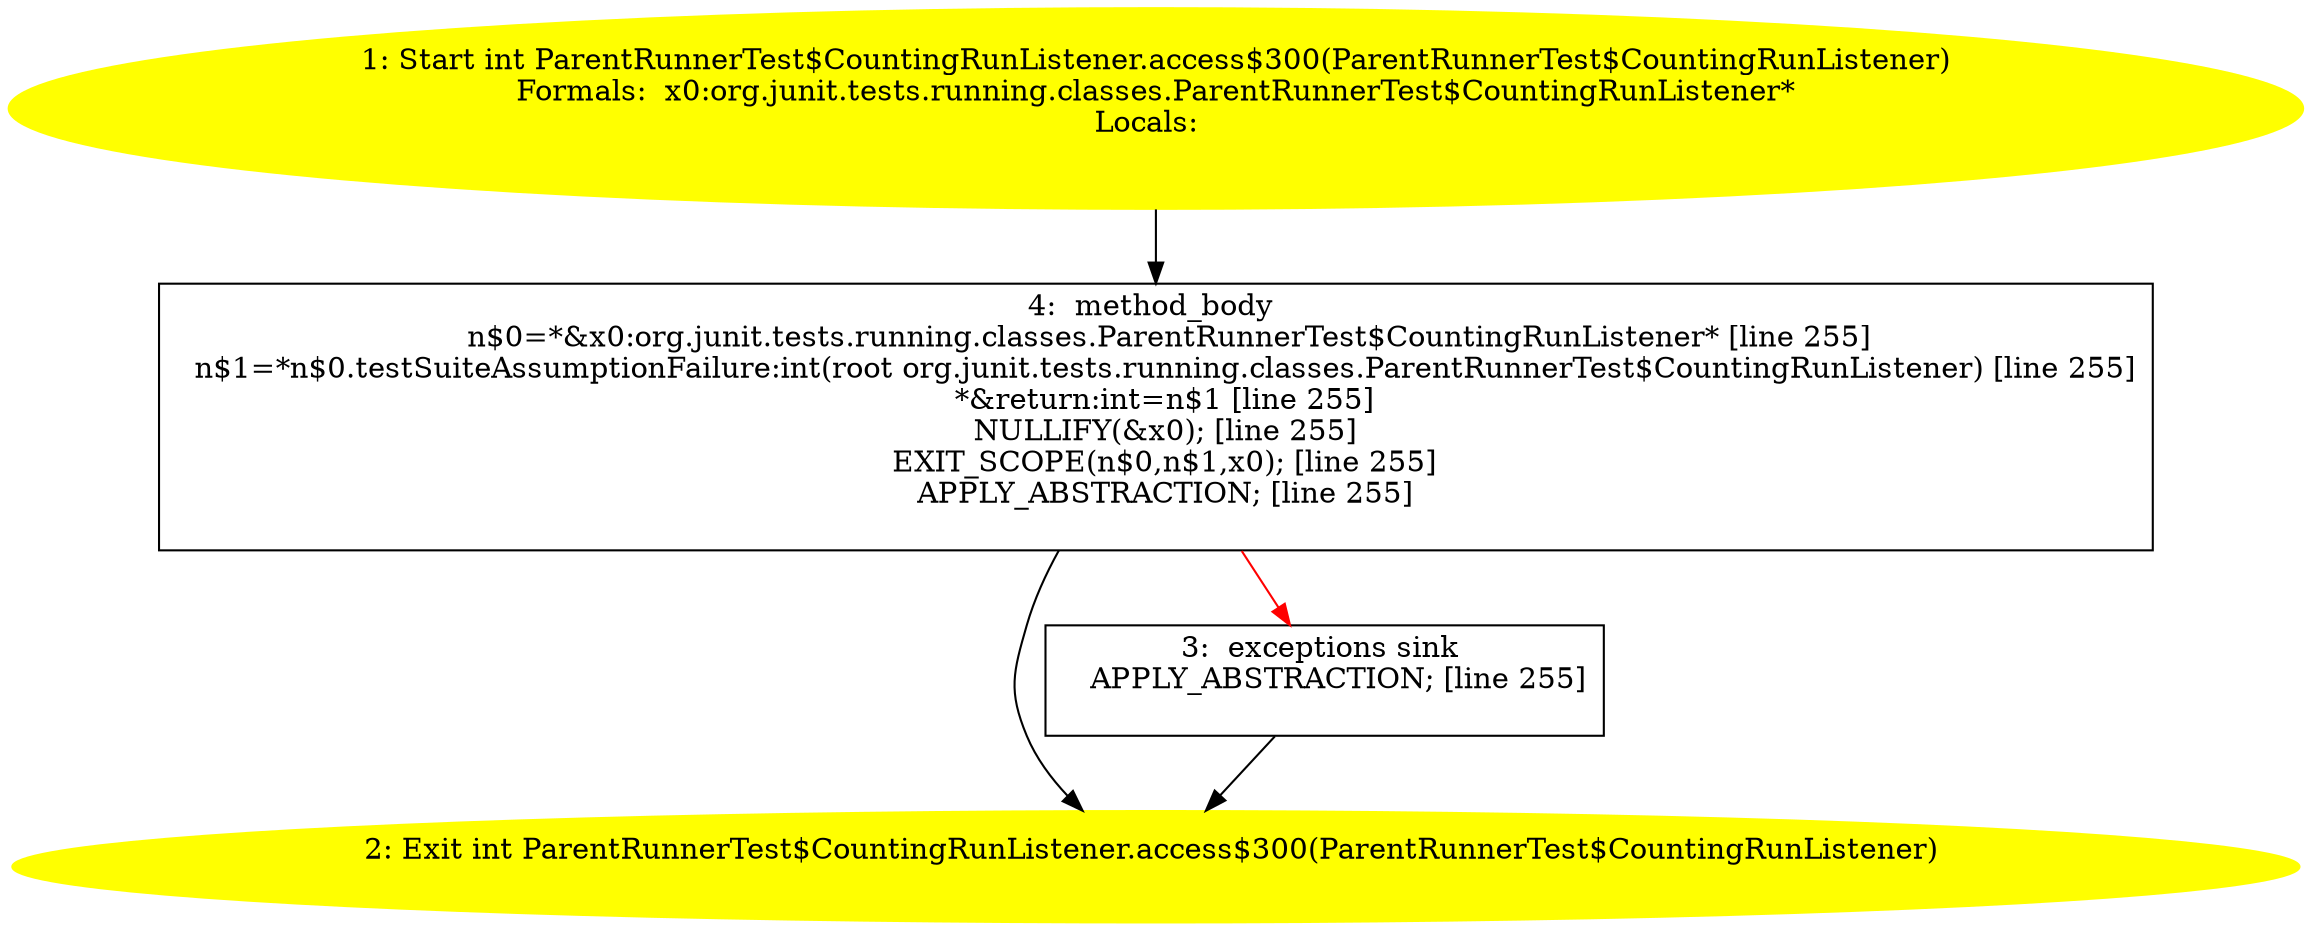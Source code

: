 /* @generated */
digraph cfg {
"org.junit.tests.running.classes.ParentRunnerTest$CountingRunListener.access$300(org.junit.tests.runn.e5f230f7970a79e758fd6daae50e388c_1" [label="1: Start int ParentRunnerTest$CountingRunListener.access$300(ParentRunnerTest$CountingRunListener)\nFormals:  x0:org.junit.tests.running.classes.ParentRunnerTest$CountingRunListener*\nLocals:  \n  " color=yellow style=filled]
	

	 "org.junit.tests.running.classes.ParentRunnerTest$CountingRunListener.access$300(org.junit.tests.runn.e5f230f7970a79e758fd6daae50e388c_1" -> "org.junit.tests.running.classes.ParentRunnerTest$CountingRunListener.access$300(org.junit.tests.runn.e5f230f7970a79e758fd6daae50e388c_4" ;
"org.junit.tests.running.classes.ParentRunnerTest$CountingRunListener.access$300(org.junit.tests.runn.e5f230f7970a79e758fd6daae50e388c_2" [label="2: Exit int ParentRunnerTest$CountingRunListener.access$300(ParentRunnerTest$CountingRunListener) \n  " color=yellow style=filled]
	

"org.junit.tests.running.classes.ParentRunnerTest$CountingRunListener.access$300(org.junit.tests.runn.e5f230f7970a79e758fd6daae50e388c_3" [label="3:  exceptions sink \n   APPLY_ABSTRACTION; [line 255]\n " shape="box"]
	

	 "org.junit.tests.running.classes.ParentRunnerTest$CountingRunListener.access$300(org.junit.tests.runn.e5f230f7970a79e758fd6daae50e388c_3" -> "org.junit.tests.running.classes.ParentRunnerTest$CountingRunListener.access$300(org.junit.tests.runn.e5f230f7970a79e758fd6daae50e388c_2" ;
"org.junit.tests.running.classes.ParentRunnerTest$CountingRunListener.access$300(org.junit.tests.runn.e5f230f7970a79e758fd6daae50e388c_4" [label="4:  method_body \n   n$0=*&x0:org.junit.tests.running.classes.ParentRunnerTest$CountingRunListener* [line 255]\n  n$1=*n$0.testSuiteAssumptionFailure:int(root org.junit.tests.running.classes.ParentRunnerTest$CountingRunListener) [line 255]\n  *&return:int=n$1 [line 255]\n  NULLIFY(&x0); [line 255]\n  EXIT_SCOPE(n$0,n$1,x0); [line 255]\n  APPLY_ABSTRACTION; [line 255]\n " shape="box"]
	

	 "org.junit.tests.running.classes.ParentRunnerTest$CountingRunListener.access$300(org.junit.tests.runn.e5f230f7970a79e758fd6daae50e388c_4" -> "org.junit.tests.running.classes.ParentRunnerTest$CountingRunListener.access$300(org.junit.tests.runn.e5f230f7970a79e758fd6daae50e388c_2" ;
	 "org.junit.tests.running.classes.ParentRunnerTest$CountingRunListener.access$300(org.junit.tests.runn.e5f230f7970a79e758fd6daae50e388c_4" -> "org.junit.tests.running.classes.ParentRunnerTest$CountingRunListener.access$300(org.junit.tests.runn.e5f230f7970a79e758fd6daae50e388c_3" [color="red" ];
}
